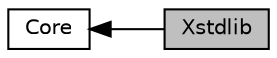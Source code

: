 digraph "Xstdlib"
{
  edge [fontname="Helvetica",fontsize="10",labelfontname="Helvetica",labelfontsize="10"];
  node [fontname="Helvetica",fontsize="10",shape=record];
  rankdir=LR;
  Node0 [label="Xstdlib",height=0.2,width=0.4,color="black", fillcolor="grey75", style="filled", fontcolor="black"];
  Node1 [label="Core",height=0.2,width=0.4,color="black", fillcolor="white", style="filled",URL="$group__core.html"];
  Node1->Node0 [shape=plaintext, dir="back", style="solid"];
}
